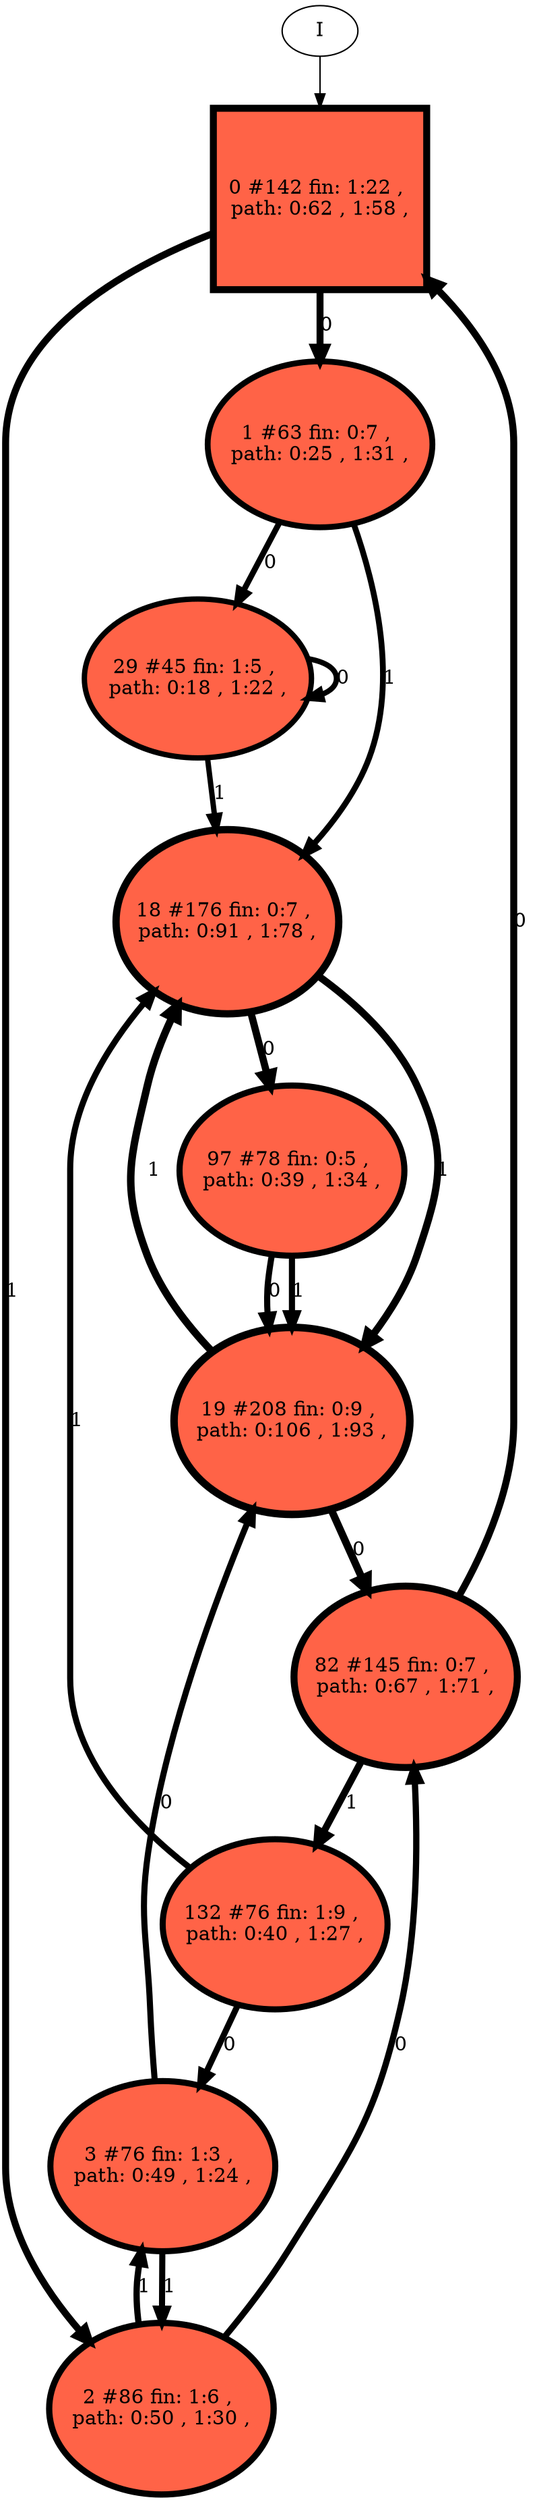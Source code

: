 // produced with flexfringe // 
digraph DFA {
	0 [label="root" shape=box];
		I -> 0;
	0 [ label="0 #142 fin: 1:22 , 
 path: 0:62 , 1:58 , " , style=filled, fillcolor="tomato", width=1.78555, height=1.78555, penwidth=4.96284];
		0 -> 1 [label="0 " , penwidth=4.96284 ];
		0 -> 2 [label="1 " , penwidth=4.96284 ];
	1 [ label="1 #63 fin: 0:7 , 
 path: 0:25 , 1:31 , " , style=filled, fillcolor="tomato", width=1.64072, height=1.64072, penwidth=4.15888];
		1 -> 29 [label="0 " , penwidth=4.15888 ];
		1 -> 18 [label="1 " , penwidth=4.15888 ];
	2 [ label="2 #86 fin: 1:6 , 
 path: 0:50 , 1:30 , " , style=filled, fillcolor="tomato", width=1.69853, height=1.69853, penwidth=4.46591];
		2 -> 82 [label="0 " , penwidth=4.46591 ];
		2 -> 3 [label="1 " , penwidth=4.46591 ];
	29 [ label="29 #45 fin: 1:5 , 
 path: 0:18 , 1:22 , " , style=filled, fillcolor="tomato", width=1.57457, height=1.57457, penwidth=3.82864];
		29 -> 29 [label="0 " , penwidth=3.82864 ];
		29 -> 18 [label="1 " , penwidth=3.82864 ];
	18 [ label="18 #176 fin: 0:7 , 
 path: 0:91 , 1:78 , " , style=filled, fillcolor="tomato", width=1.8207, height=1.8207, penwidth=5.17615];
		18 -> 97 [label="0 " , penwidth=5.17615 ];
		18 -> 19 [label="1 " , penwidth=5.17615 ];
	82 [ label="82 #145 fin: 0:7 , 
 path: 0:67 , 1:71 , " , style=filled, fillcolor="tomato", width=1.78902, height=1.78902, penwidth=4.98361];
		82 -> 0 [label="0 " , penwidth=4.98361 ];
		82 -> 132 [label="1 " , penwidth=4.98361 ];
	3 [ label="3 #76 fin: 1:3 , 
 path: 0:49 , 1:24 , " , style=filled, fillcolor="tomato", width=1.67594, height=1.67594, penwidth=4.34381];
		3 -> 19 [label="0 " , penwidth=4.34381 ];
		3 -> 2 [label="1 " , penwidth=4.34381 ];
	97 [ label="97 #78 fin: 0:5 , 
 path: 0:39 , 1:34 , " , style=filled, fillcolor="tomato", width=1.68073, height=1.68073, penwidth=4.36945];
		97 -> 19 [label="0 " , penwidth=4.36945 ];
		97 -> 19 [label="1 " , penwidth=4.36945 ];
	19 [ label="19 #208 fin: 0:9 , 
 path: 0:106 , 1:93 , " , style=filled, fillcolor="tomato", width=1.84725, height=1.84725, penwidth=5.34233];
		19 -> 82 [label="0 " , penwidth=5.34233 ];
		19 -> 18 [label="1 " , penwidth=5.34233 ];
	132 [ label="132 #76 fin: 1:9 , 
 path: 0:40 , 1:27 , " , style=filled, fillcolor="tomato", width=1.67594, height=1.67594, penwidth=4.34381];
		132 -> 3 [label="0 " , penwidth=4.34381 ];
		132 -> 18 [label="1 " , penwidth=4.34381 ];
}
